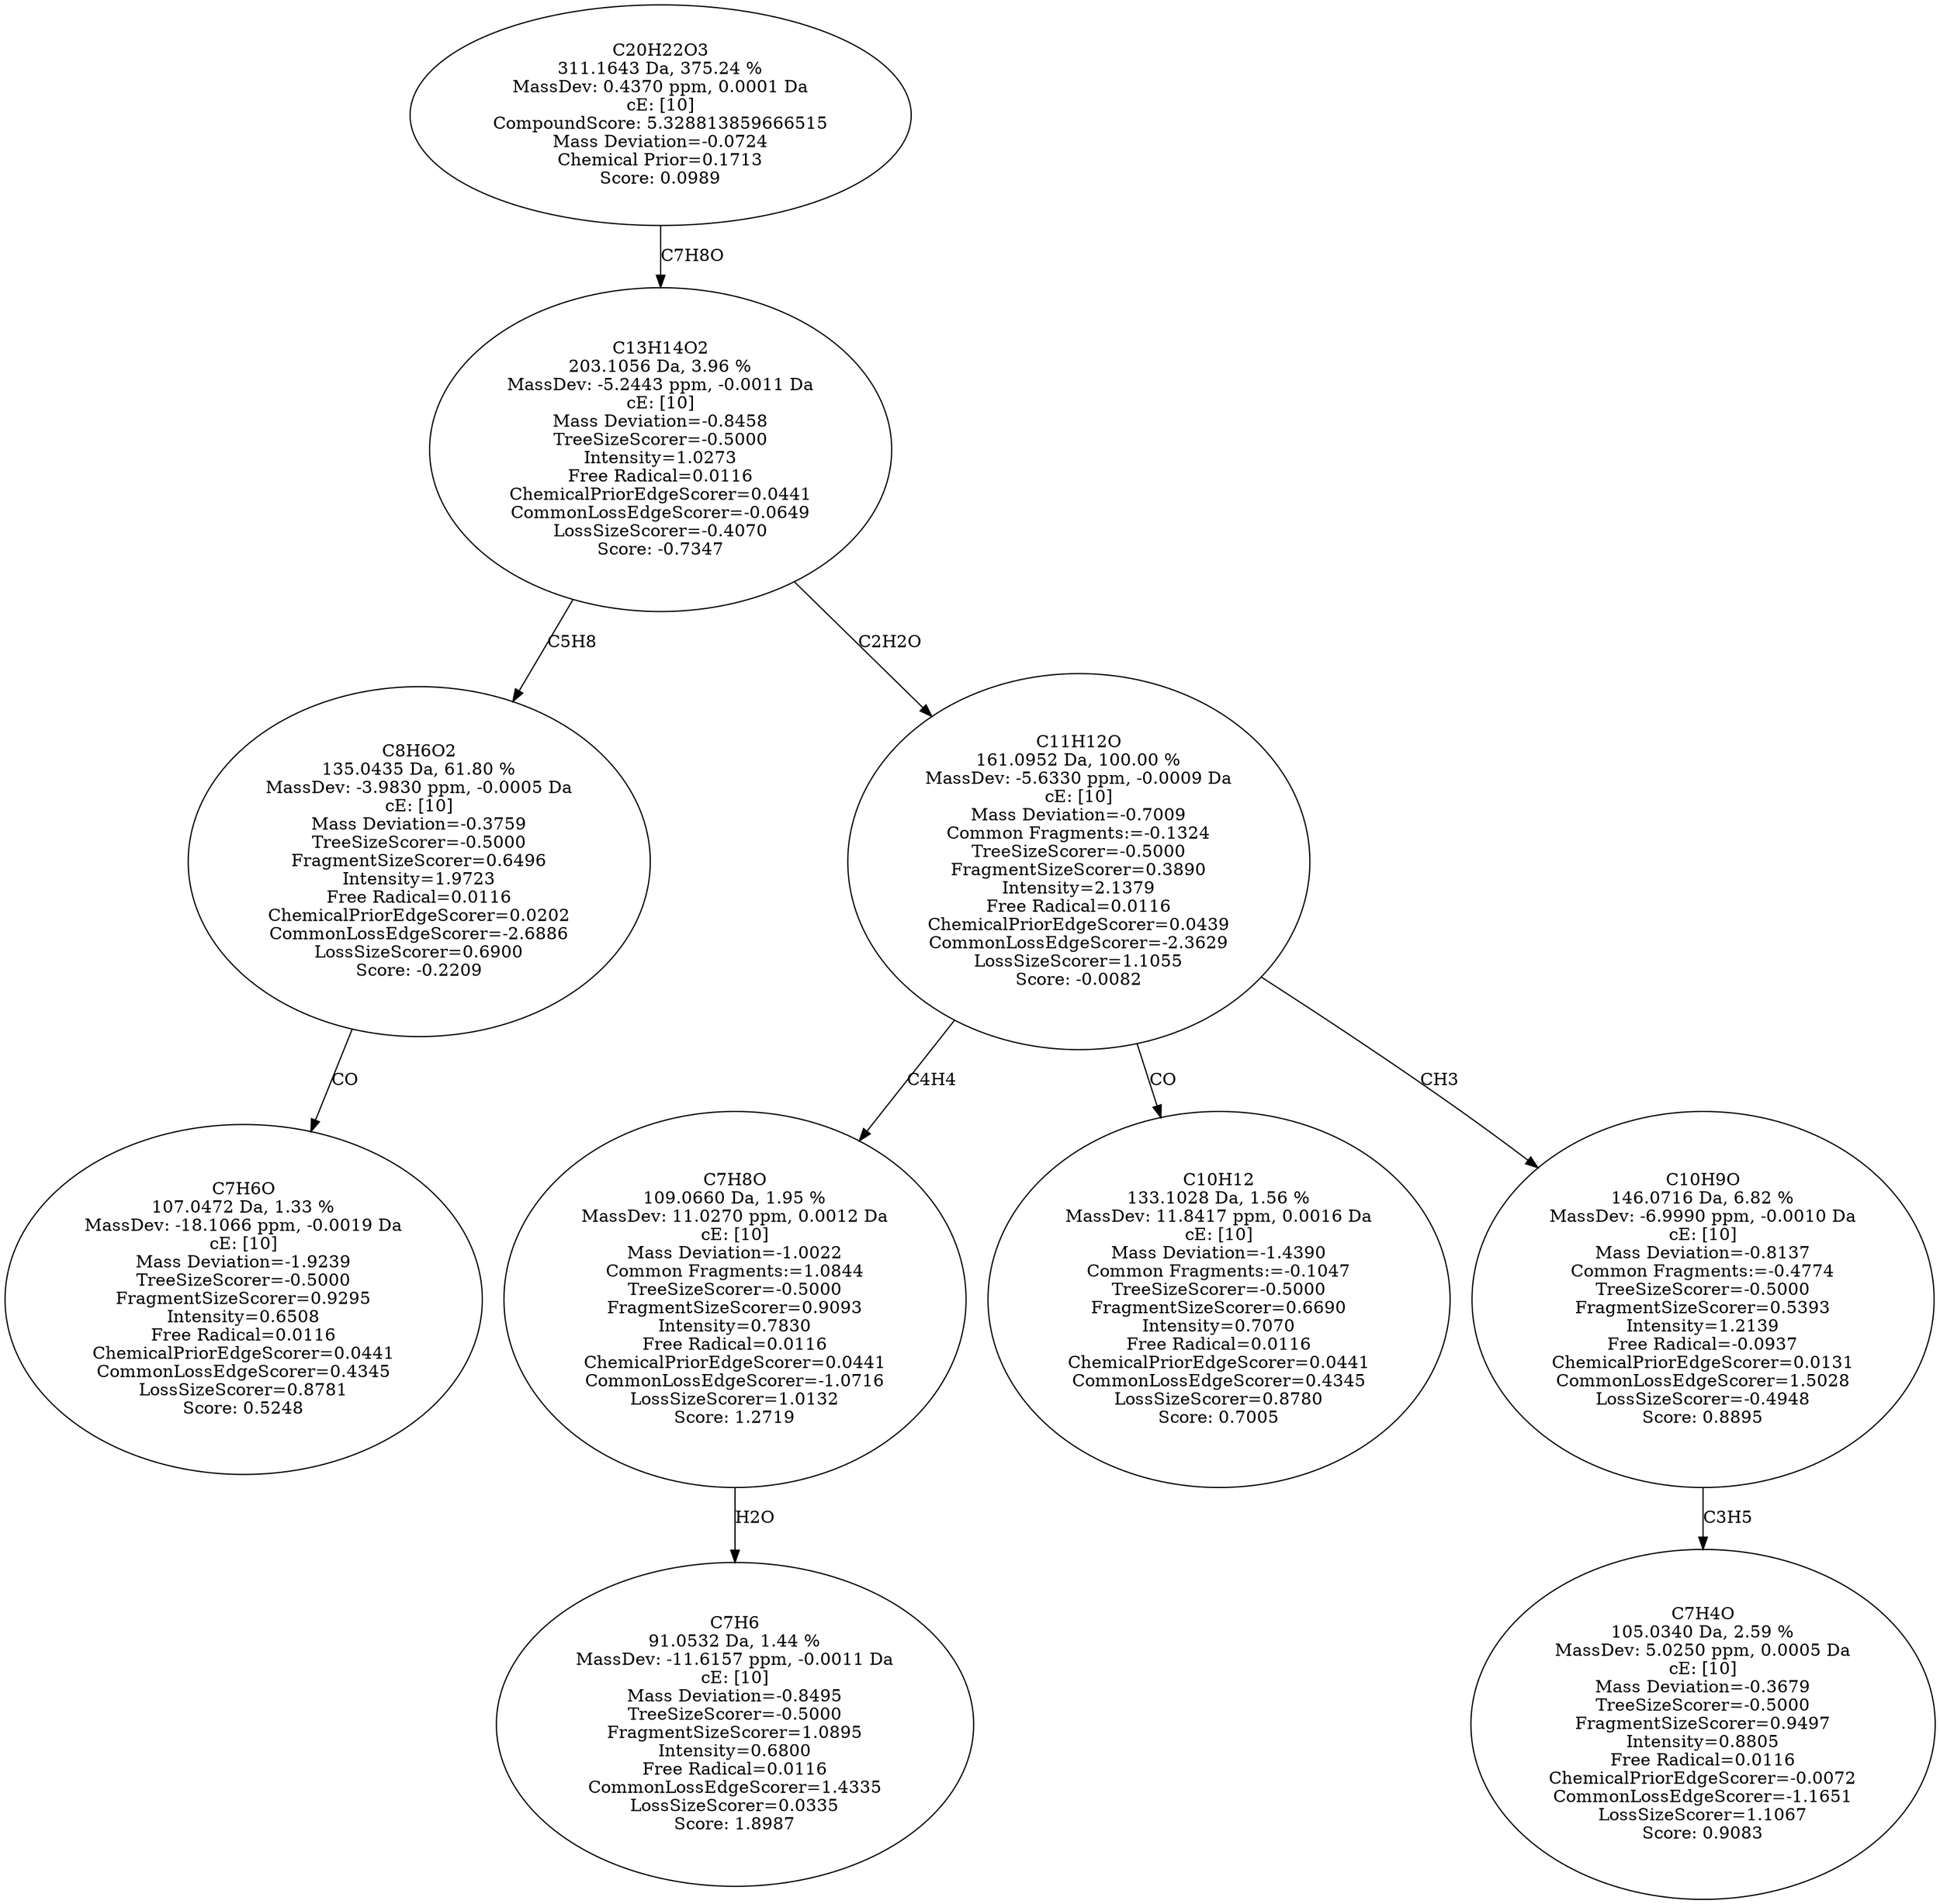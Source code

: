 strict digraph {
v1 [label="C7H6O\n107.0472 Da, 1.33 %\nMassDev: -18.1066 ppm, -0.0019 Da\ncE: [10]\nMass Deviation=-1.9239\nTreeSizeScorer=-0.5000\nFragmentSizeScorer=0.9295\nIntensity=0.6508\nFree Radical=0.0116\nChemicalPriorEdgeScorer=0.0441\nCommonLossEdgeScorer=0.4345\nLossSizeScorer=0.8781\nScore: 0.5248"];
v2 [label="C8H6O2\n135.0435 Da, 61.80 %\nMassDev: -3.9830 ppm, -0.0005 Da\ncE: [10]\nMass Deviation=-0.3759\nTreeSizeScorer=-0.5000\nFragmentSizeScorer=0.6496\nIntensity=1.9723\nFree Radical=0.0116\nChemicalPriorEdgeScorer=0.0202\nCommonLossEdgeScorer=-2.6886\nLossSizeScorer=0.6900\nScore: -0.2209"];
v3 [label="C7H6\n91.0532 Da, 1.44 %\nMassDev: -11.6157 ppm, -0.0011 Da\ncE: [10]\nMass Deviation=-0.8495\nTreeSizeScorer=-0.5000\nFragmentSizeScorer=1.0895\nIntensity=0.6800\nFree Radical=0.0116\nCommonLossEdgeScorer=1.4335\nLossSizeScorer=0.0335\nScore: 1.8987"];
v4 [label="C7H8O\n109.0660 Da, 1.95 %\nMassDev: 11.0270 ppm, 0.0012 Da\ncE: [10]\nMass Deviation=-1.0022\nCommon Fragments:=1.0844\nTreeSizeScorer=-0.5000\nFragmentSizeScorer=0.9093\nIntensity=0.7830\nFree Radical=0.0116\nChemicalPriorEdgeScorer=0.0441\nCommonLossEdgeScorer=-1.0716\nLossSizeScorer=1.0132\nScore: 1.2719"];
v5 [label="C10H12\n133.1028 Da, 1.56 %\nMassDev: 11.8417 ppm, 0.0016 Da\ncE: [10]\nMass Deviation=-1.4390\nCommon Fragments:=-0.1047\nTreeSizeScorer=-0.5000\nFragmentSizeScorer=0.6690\nIntensity=0.7070\nFree Radical=0.0116\nChemicalPriorEdgeScorer=0.0441\nCommonLossEdgeScorer=0.4345\nLossSizeScorer=0.8780\nScore: 0.7005"];
v6 [label="C7H4O\n105.0340 Da, 2.59 %\nMassDev: 5.0250 ppm, 0.0005 Da\ncE: [10]\nMass Deviation=-0.3679\nTreeSizeScorer=-0.5000\nFragmentSizeScorer=0.9497\nIntensity=0.8805\nFree Radical=0.0116\nChemicalPriorEdgeScorer=-0.0072\nCommonLossEdgeScorer=-1.1651\nLossSizeScorer=1.1067\nScore: 0.9083"];
v7 [label="C10H9O\n146.0716 Da, 6.82 %\nMassDev: -6.9990 ppm, -0.0010 Da\ncE: [10]\nMass Deviation=-0.8137\nCommon Fragments:=-0.4774\nTreeSizeScorer=-0.5000\nFragmentSizeScorer=0.5393\nIntensity=1.2139\nFree Radical=-0.0937\nChemicalPriorEdgeScorer=0.0131\nCommonLossEdgeScorer=1.5028\nLossSizeScorer=-0.4948\nScore: 0.8895"];
v8 [label="C11H12O\n161.0952 Da, 100.00 %\nMassDev: -5.6330 ppm, -0.0009 Da\ncE: [10]\nMass Deviation=-0.7009\nCommon Fragments:=-0.1324\nTreeSizeScorer=-0.5000\nFragmentSizeScorer=0.3890\nIntensity=2.1379\nFree Radical=0.0116\nChemicalPriorEdgeScorer=0.0439\nCommonLossEdgeScorer=-2.3629\nLossSizeScorer=1.1055\nScore: -0.0082"];
v9 [label="C13H14O2\n203.1056 Da, 3.96 %\nMassDev: -5.2443 ppm, -0.0011 Da\ncE: [10]\nMass Deviation=-0.8458\nTreeSizeScorer=-0.5000\nIntensity=1.0273\nFree Radical=0.0116\nChemicalPriorEdgeScorer=0.0441\nCommonLossEdgeScorer=-0.0649\nLossSizeScorer=-0.4070\nScore: -0.7347"];
v10 [label="C20H22O3\n311.1643 Da, 375.24 %\nMassDev: 0.4370 ppm, 0.0001 Da\ncE: [10]\nCompoundScore: 5.328813859666515\nMass Deviation=-0.0724\nChemical Prior=0.1713\nScore: 0.0989"];
v2 -> v1 [label="CO"];
v9 -> v2 [label="C5H8"];
v4 -> v3 [label="H2O"];
v8 -> v4 [label="C4H4"];
v8 -> v5 [label="CO"];
v7 -> v6 [label="C3H5"];
v8 -> v7 [label="CH3"];
v9 -> v8 [label="C2H2O"];
v10 -> v9 [label="C7H8O"];
}